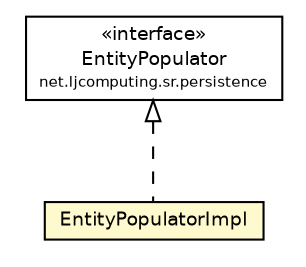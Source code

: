 #!/usr/local/bin/dot
#
# Class diagram 
# Generated by UMLGraph version R5_6 (http://www.umlgraph.org/)
#

digraph G {
	edge [fontname="Helvetica",fontsize=10,labelfontname="Helvetica",labelfontsize=10];
	node [fontname="Helvetica",fontsize=10,shape=plaintext];
	nodesep=0.25;
	ranksep=0.5;
	// net.ljcomputing.sr.persistence.impl.EntityPopulatorImpl
	c4326 [label=<<table title="net.ljcomputing.sr.persistence.impl.EntityPopulatorImpl" border="0" cellborder="1" cellspacing="0" cellpadding="2" port="p" bgcolor="lemonChiffon" href="./EntityPopulatorImpl.html">
		<tr><td><table border="0" cellspacing="0" cellpadding="1">
<tr><td align="center" balign="center"> EntityPopulatorImpl </td></tr>
		</table></td></tr>
		</table>>, URL="./EntityPopulatorImpl.html", fontname="Helvetica", fontcolor="black", fontsize=9.0];
	// net.ljcomputing.sr.persistence.EntityPopulator
	c4327 [label=<<table title="net.ljcomputing.sr.persistence.EntityPopulator" border="0" cellborder="1" cellspacing="0" cellpadding="2" port="p" href="../EntityPopulator.html">
		<tr><td><table border="0" cellspacing="0" cellpadding="1">
<tr><td align="center" balign="center"> &#171;interface&#187; </td></tr>
<tr><td align="center" balign="center"> EntityPopulator </td></tr>
<tr><td align="center" balign="center"><font point-size="7.0"> net.ljcomputing.sr.persistence </font></td></tr>
		</table></td></tr>
		</table>>, URL="../EntityPopulator.html", fontname="Helvetica", fontcolor="black", fontsize=9.0];
	//net.ljcomputing.sr.persistence.impl.EntityPopulatorImpl implements net.ljcomputing.sr.persistence.EntityPopulator
	c4327:p -> c4326:p [dir=back,arrowtail=empty,style=dashed];
}

